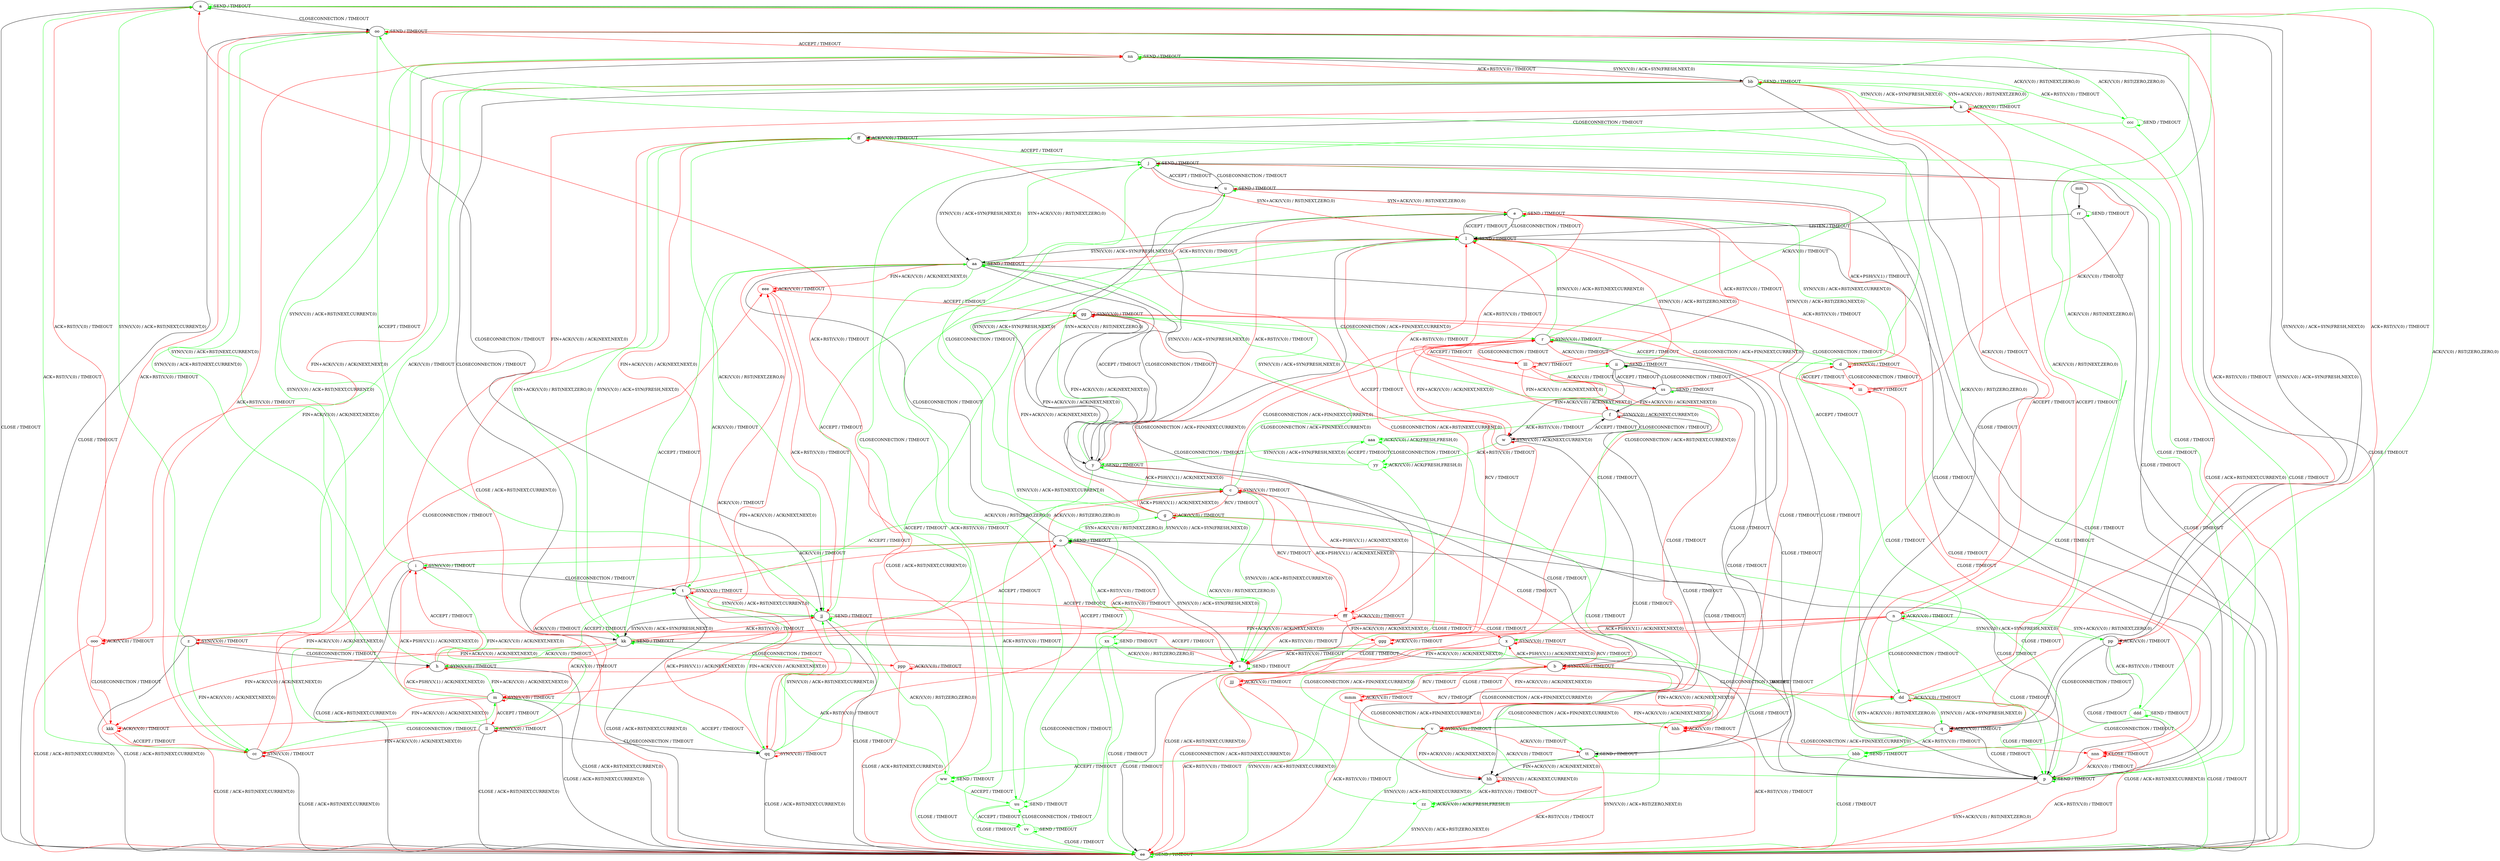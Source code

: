 digraph "" {
	graph ["Incoming time"=1119.9635665416718,
		"Outgoing time"=337.6890637874603,
		Output="{'States': 68, 'Transitions': 1023, 'Filename': '../results/tcp/TCP_Linux_Server-TCP_FreeBSD_Server-cvc4-2.dot'}",
		Reference="{'States': 58, 'Transitions': 685, 'Filename': '../subjects/tcp/TCP_Linux_Server.dot'}",
		Solver=cvc4,
		Updated="{'States': 56, 'Transitions': 716, 'Filename': '../subjects/tcp/TCP_FreeBSD_Server.dot'}",
		"f-measure"=0.5396145610278372,
		precision=0.5279329608938548,
		recall=0.5518248175182482
	];
	a -> a [key=0,
	color=green,
	label="SEND / TIMEOUT"];
a -> ee [key=0,
label="CLOSE / TIMEOUT"];
a -> oo [key=0,
label="CLOSECONNECTION / TIMEOUT"];
a -> pp [key=0,
label="SYN(V,V,0) / ACK+SYN(FRESH,NEXT,0)"];
b -> b [key=0,
color=red,
label="SYN(V,V,0) / TIMEOUT"];
b -> v [key=0,
color=red,
label="CLOSECONNECTION / ACK+FIN(NEXT,CURRENT,0)"];
b -> x [key=0,
color=red,
label="ACK+PSH(V,V,1) / ACK(NEXT,NEXT,0)"];
b -> ee [key=0,
color=green,
label="SYN(V,V,0) / ACK+RST(NEXT,CURRENT,0)"];
b -> tt [key=0,
color=green,
label="CLOSECONNECTION / ACK+FIN(NEXT,CURRENT,0)"];
hhh [color=red];
b -> hhh [key=0,
color=red,
label="FIN+ACK(V,V,0) / ACK(NEXT,NEXT,0)"];
mmm [color=red];
b -> mmm [key=0,
color=red,
label="RCV / TIMEOUT"];
c -> b [key=0,
label="CLOSE / TIMEOUT"];
c -> c [key=0,
color=red,
label="SYN(V,V,0) / TIMEOUT"];
c -> g [key=0,
color=red,
label="RCV / TIMEOUT"];
c -> r [key=0,
color=red,
label="CLOSECONNECTION / ACK+FIN(NEXT,CURRENT,0)"];
c -> s [key=0,
color=green,
label="SYN(V,V,0) / ACK+RST(NEXT,CURRENT,0)"];
c -> gg [key=0,
label="FIN+ACK(V,V,0) / ACK(NEXT,NEXT,0)"];
c -> ii [key=0,
color=green,
label="CLOSECONNECTION / ACK+FIN(NEXT,CURRENT,0)"];
fff [color=red];
c -> fff [key=0,
color=red,
label="ACK+PSH(V,V,1) / ACK(NEXT,NEXT,0)"];
d -> d [key=0,
color=red,
label="SYN(V,V,0) / TIMEOUT"];
d -> e [key=0,
color=green,
label="SYN(V,V,0) / ACK+RST(NEXT,CURRENT,0)"];
d -> r [key=0,
color=green,
label="CLOSECONNECTION / TIMEOUT"];
d -> u [key=0,
color=red,
label="ACK+PSH(V,V,1) / TIMEOUT"];
d -> v [key=0,
color=green,
label="CLOSE / TIMEOUT"];
iii [color=red];
d -> iii [key=0,
color=red,
label="CLOSECONNECTION / TIMEOUT"];
nnn [color=red];
d -> nnn [key=0,
color=red,
label="CLOSE / TIMEOUT"];
e -> e [key=0,
color=green,
label="SEND / TIMEOUT"];
e -> l [key=0,
label="CLOSECONNECTION / TIMEOUT"];
e -> y [key=0,
label="SYN(V,V,0) / ACK+SYN(FRESH,NEXT,0)"];
e -> ee [key=0,
label="CLOSE / TIMEOUT"];
f -> e [key=0,
color=red,
label="ACK+RST(V,V,0) / TIMEOUT"];
f -> f [key=0,
color=red,
label="SYN(V,V,0) / ACK(NEXT,CURRENT,0)"];
f -> w [key=0,
label="CLOSECONNECTION / TIMEOUT"];
f -> hh [key=0,
label="CLOSE / TIMEOUT"];
aaa [color=green];
f -> aaa [key=0,
color=green,
label="ACK+RST(V,V,0) / TIMEOUT"];
g -> b [key=0,
color=red,
label="CLOSE / TIMEOUT"];
g -> c [key=0,
color=red,
label="ACK+PSH(V,V,1) / ACK(NEXT,NEXT,0)"];
g -> g [key=0,
color=red,
label="ACK(V,V,0) / TIMEOUT"];
g -> j [key=0,
color=green,
label="CLOSECONNECTION / TIMEOUT"];
g -> o [key=0,
color=green,
label="SYN(V,V,0) / ACK+SYN(FRESH,NEXT,0)"];
g -> p [key=0,
color=green,
label="CLOSE / TIMEOUT"];
g -> r [key=0,
color=red,
label="CLOSECONNECTION / ACK+FIN(NEXT,CURRENT,0)"];
g -> s [key=0,
color=green,
label="ACK(V,V,0) / RST(NEXT,ZERO,0)"];
g -> gg [key=0,
color=red,
label="FIN+ACK(V,V,0) / ACK(NEXT,NEXT,0)"];
h -> h [key=0,
color=red,
label="SYN(V,V,0) / TIMEOUT"];
h -> i [key=0,
color=red,
label="ACCEPT / TIMEOUT"];
h -> m [key=0,
color=green,
label="FIN+ACK(V,V,0) / ACK(NEXT,NEXT,0)"];
h -> t [key=0,
color=green,
label="ACCEPT / TIMEOUT"];
h -> dd [key=0,
color=red,
label="FIN+ACK(V,V,0) / ACK(NEXT,NEXT,0)"];
h -> ee [key=0,
label="CLOSE / ACK+RST(NEXT,CURRENT,0)"];
h -> oo [key=0,
color=green,
label="SYN(V,V,0) / ACK+RST(NEXT,CURRENT,0)"];
i -> i [key=0,
color=red,
label="SYN(V,V,0) / TIMEOUT"];
i -> k [key=0,
color=red,
label="FIN+ACK(V,V,0) / ACK(NEXT,NEXT,0)"];
i -> t [key=0,
label="CLOSECONNECTION / TIMEOUT"];
i -> ee [key=0,
label="CLOSE / ACK+RST(NEXT,CURRENT,0)"];
i -> ll [key=0,
color=green,
label="FIN+ACK(V,V,0) / ACK(NEXT,NEXT,0)"];
i -> nn [key=0,
color=green,
label="SYN(V,V,0) / ACK+RST(NEXT,CURRENT,0)"];
j -> j [key=0,
color=green,
label="SEND / TIMEOUT"];
j -> l [key=0,
color=red,
label="SYN+ACK(V,V,0) / RST(NEXT,ZERO,0)"];
j -> p [key=0,
label="CLOSE / TIMEOUT"];
j -> u [key=0,
label="ACCEPT / TIMEOUT"];
j -> aa [key=0,
label="SYN(V,V,0) / ACK+SYN(FRESH,NEXT,0)"];
k -> k [key=0,
color=red,
label="ACK(V,V,0) / TIMEOUT"];
k -> p [key=0,
color=green,
label="CLOSE / TIMEOUT"];
k -> bb [key=0,
color=green,
label="SYN(V,V,0) / ACK+SYN(FRESH,NEXT,0)"];
k -> ee [key=0,
color=red,
label="CLOSE / ACK+RST(NEXT,CURRENT,0)"];
k -> ff [key=0,
label="CLOSECONNECTION / TIMEOUT"];
k -> nn [key=0,
color=green,
label="ACK(V,V,0) / RST(NEXT,ZERO,0)"];
l -> e [key=0,
label="ACCEPT / TIMEOUT"];
l -> l [key=0,
color=green,
label="SEND / TIMEOUT"];
l -> aa [key=0,
label="SYN(V,V,0) / ACK+SYN(FRESH,NEXT,0)"];
l -> ee [key=0,
label="CLOSE / TIMEOUT"];
m -> h [key=0,
color=red,
label="ACK+PSH(V,V,1) / ACK(NEXT,NEXT,0)"];
m -> m [key=0,
color=red,
label="SYN(V,V,0) / TIMEOUT"];
m -> ee [key=0,
label="CLOSE / ACK+RST(NEXT,CURRENT,0)"];
m -> ll [key=0,
color=red,
label="ACCEPT / TIMEOUT"];
m -> oo [key=0,
color=green,
label="SYN(V,V,0) / ACK+RST(NEXT,CURRENT,0)"];
m -> qq [key=0,
color=green,
label="ACCEPT / TIMEOUT"];
kkk [color=red];
m -> kkk [key=0,
color=red,
label="FIN+ACK(V,V,0) / ACK(NEXT,NEXT,0)"];
n -> a [key=0,
color=green,
label="ACK(V,V,0) / RST(NEXT,ZERO,0)"];
n -> m [key=0,
color=red,
label="CLOSECONNECTION / TIMEOUT"];
n -> n [key=0,
color=red,
label="ACK(V,V,0) / TIMEOUT"];
n -> p [key=0,
color=green,
label="CLOSE / TIMEOUT"];
n -> z [key=0,
color=red,
label="ACK+PSH(V,V,1) / ACK(NEXT,NEXT,0)"];
n -> dd [key=0,
color=green,
label="CLOSECONNECTION / TIMEOUT"];
n -> ee [key=0,
color=red,
label="CLOSE / ACK+RST(NEXT,CURRENT,0)"];
n -> pp [key=0,
color=green,
label="SYN(V,V,0) / ACK+SYN(FRESH,NEXT,0)"];
ooo [color=red];
n -> ooo [key=0,
color=red,
label="FIN+ACK(V,V,0) / ACK(NEXT,NEXT,0)"];
o -> g [key=0,
color=green,
label="SYN+ACK(V,V,0) / RST(NEXT,ZERO,0)"];
o -> i [key=0,
color=green,
label="ACK(V,V,0) / TIMEOUT"];
o -> o [key=0,
color=green,
label="SEND / TIMEOUT"];
o -> p [key=0,
label="CLOSE / TIMEOUT"];
o -> s [key=0,
color=red,
label="ACK+RST(V,V,0) / TIMEOUT"];
o -> aa [key=0,
label="CLOSECONNECTION / TIMEOUT"];
o -> cc [key=0,
color=red,
label="FIN+ACK(V,V,0) / ACK(NEXT,NEXT,0)"];
o -> ll [key=0,
color=red,
label="ACK(V,V,0) / TIMEOUT"];
xx [color=green];
o -> xx [key=0,
color=green,
label="ACK+RST(V,V,0) / TIMEOUT"];
p -> p [key=0,
color=green,
label="SEND / TIMEOUT"];
p -> ee [key=0,
color=red,
label="SYN+ACK(V,V,0) / RST(NEXT,ZERO,0)"];
q -> p [key=0,
label="CLOSE / TIMEOUT"];
q -> q [key=0,
color=red,
label="ACK(V,V,0) / TIMEOUT"];
q -> bb [key=0,
color=red,
label="ACCEPT / TIMEOUT"];
q -> dd [key=0,
color=green,
label="SYN+ACK(V,V,0) / RST(NEXT,ZERO,0)"];
q -> kk [key=0,
color=green,
label="ACCEPT / TIMEOUT"];
q -> oo [key=0,
color=red,
label="ACK+RST(V,V,0) / TIMEOUT"];
bbb [color=green];
q -> bbb [key=0,
color=green,
label="ACK+RST(V,V,0) / TIMEOUT"];
r -> d [key=0,
color=green,
label="ACCEPT / TIMEOUT"];
r -> j [key=0,
color=green,
label="ACK(V,V,0) / TIMEOUT"];
r -> l [key=0,
color=green,
label="SYN(V,V,0) / ACK+RST(NEXT,CURRENT,0)"];
r -> r [key=0,
color=red,
label="SYN(V,V,0) / TIMEOUT"];
r -> v [key=0,
label="CLOSE / TIMEOUT"];
r -> w [key=0,
color=red,
label="FIN+ACK(V,V,0) / ACK(NEXT,NEXT,0)"];
r -> ii [key=0,
color=red,
label="ACK(V,V,0) / TIMEOUT"];
lll [color=red];
r -> lll [key=0,
color=red,
label="ACCEPT / TIMEOUT"];
s -> l [key=0,
label="CLOSECONNECTION / TIMEOUT"];
s -> o [key=0,
label="SYN(V,V,0) / ACK+SYN(FRESH,NEXT,0)"];
s -> s [key=0,
color=green,
label="SEND / TIMEOUT"];
s -> ee [key=0,
label="CLOSE / TIMEOUT"];
t -> c [key=0,
color=green,
label="ACCEPT / TIMEOUT"];
t -> t [key=0,
color=red,
label="SYN(V,V,0) / TIMEOUT"];
t -> ee [key=0,
label="CLOSE / ACK+RST(NEXT,CURRENT,0)"];
t -> ff [key=0,
color=red,
label="FIN+ACK(V,V,0) / ACK(NEXT,NEXT,0)"];
t -> jj [key=0,
color=green,
label="SYN(V,V,0) / ACK+RST(NEXT,CURRENT,0)"];
t -> qq [key=0,
color=green,
label="FIN+ACK(V,V,0) / ACK(NEXT,NEXT,0)"];
t -> fff [key=0,
color=red,
label="ACCEPT / TIMEOUT"];
u -> e [key=0,
color=red,
label="SYN+ACK(V,V,0) / RST(NEXT,ZERO,0)"];
u -> j [key=0,
label="CLOSECONNECTION / TIMEOUT"];
u -> p [key=0,
label="CLOSE / TIMEOUT"];
u -> u [key=0,
color=green,
label="SEND / TIMEOUT"];
u -> y [key=0,
label="SYN(V,V,0) / ACK+SYN(FRESH,NEXT,0)"];
v -> p [key=0,
color=green,
label="ACK(V,V,0) / TIMEOUT"];
v -> v [key=0,
color=red,
label="SYN(V,V,0) / TIMEOUT"];
v -> ee [key=0,
color=green,
label="SYN(V,V,0) / ACK+RST(NEXT,CURRENT,0)"];
v -> hh [key=0,
color=red,
label="FIN+ACK(V,V,0) / ACK(NEXT,NEXT,0)"];
v -> tt [key=0,
color=red,
label="ACK(V,V,0) / TIMEOUT"];
w -> f [key=0,
label="ACCEPT / TIMEOUT"];
w -> l [key=0,
color=red,
label="ACK+RST(V,V,0) / TIMEOUT"];
w -> w [key=0,
color=red,
label="SYN(V,V,0) / ACK(NEXT,CURRENT,0)"];
w -> hh [key=0,
label="CLOSE / TIMEOUT"];
yy [color=green];
w -> yy [key=0,
color=green,
label="ACK+RST(V,V,0) / TIMEOUT"];
x -> b [key=0,
color=red,
label="RCV / TIMEOUT"];
x -> v [key=0,
color=green,
label="CLOSECONNECTION / ACK+FIN(NEXT,CURRENT,0)"];
x -> x [key=0,
color=red,
label="SYN(V,V,0) / TIMEOUT"];
x -> ee [key=0,
color=red,
label="CLOSECONNECTION / ACK+RST(NEXT,CURRENT,0)"];
jjj [color=red];
x -> jjj [key=0,
color=red,
label="FIN+ACK(V,V,0) / ACK(NEXT,NEXT,0)"];
y -> c [key=0,
color=green,
label="ACK+PSH(V,V,1) / ACK(NEXT,NEXT,0)"];
y -> e [key=0,
color=red,
label="ACK+RST(V,V,0) / TIMEOUT"];
y -> p [key=0,
label="CLOSE / TIMEOUT"];
y -> u [key=0,
color=green,
label="SYN+ACK(V,V,0) / RST(NEXT,ZERO,0)"];
y -> y [key=0,
color=green,
label="SEND / TIMEOUT"];
y -> aa [key=0,
label="CLOSECONNECTION / TIMEOUT"];
y -> gg [key=0,
label="FIN+ACK(V,V,0) / ACK(NEXT,NEXT,0)"];
vv [color=green];
y -> vv [key=0,
color=green,
label="ACK+RST(V,V,0) / TIMEOUT"];
y -> fff [key=0,
color=red,
label="ACK+PSH(V,V,1) / ACK(NEXT,NEXT,0)"];
z -> a [key=0,
color=green,
label="SYN(V,V,0) / ACK+RST(NEXT,CURRENT,0)"];
z -> h [key=0,
label="CLOSECONNECTION / TIMEOUT"];
z -> z [key=0,
color=red,
label="SYN(V,V,0) / TIMEOUT"];
z -> cc [key=0,
color=green,
label="FIN+ACK(V,V,0) / ACK(NEXT,NEXT,0)"];
z -> ee [key=0,
label="CLOSE / ACK+RST(NEXT,CURRENT,0)"];
ppp [color=red];
z -> ppp [key=0,
color=red,
label="FIN+ACK(V,V,0) / ACK(NEXT,NEXT,0)"];
aa -> j [key=0,
color=green,
label="SYN+ACK(V,V,0) / RST(NEXT,ZERO,0)"];
aa -> l [key=0,
color=red,
label="ACK+RST(V,V,0) / TIMEOUT"];
aa -> p [key=0,
label="CLOSE / TIMEOUT"];
aa -> t [key=0,
color=green,
label="ACK(V,V,0) / TIMEOUT"];
aa -> y [key=0,
label="ACCEPT / TIMEOUT"];
aa -> aa [key=0,
color=green,
label="SEND / TIMEOUT"];
aa -> qq [key=0,
color=red,
label="ACK(V,V,0) / TIMEOUT"];
uu [color=green];
aa -> uu [key=0,
color=green,
label="ACK+RST(V,V,0) / TIMEOUT"];
eee [color=red];
aa -> eee [key=0,
color=red,
label="FIN+ACK(V,V,0) / ACK(NEXT,NEXT,0)"];
bb -> k [key=0,
color=green,
label="SYN+ACK(V,V,0) / RST(NEXT,ZERO,0)"];
bb -> n [key=0,
color=red,
label="ACK(V,V,0) / TIMEOUT"];
bb -> p [key=0,
label="CLOSE / TIMEOUT"];
bb -> z [key=0,
color=green,
label="ACK(V,V,0) / TIMEOUT"];
bb -> bb [key=0,
color=green,
label="SEND / TIMEOUT"];
bb -> cc [key=0,
color=green,
label="FIN+ACK(V,V,0) / ACK(NEXT,NEXT,0)"];
bb -> kk [key=0,
label="CLOSECONNECTION / TIMEOUT"];
bb -> nn [key=0,
color=red,
label="ACK+RST(V,V,0) / TIMEOUT"];
ccc [color=green];
bb -> ccc [key=0,
color=green,
label="ACK+RST(V,V,0) / TIMEOUT"];
bb -> ooo [key=0,
color=red,
label="FIN+ACK(V,V,0) / ACK(NEXT,NEXT,0)"];
cc -> a [key=0,
color=green,
label="ACK+RST(V,V,0) / TIMEOUT"];
cc -> m [key=0,
color=green,
label="CLOSECONNECTION / TIMEOUT"];
cc -> cc [key=0,
color=red,
label="SYN(V,V,0) / TIMEOUT"];
cc -> ee [key=0,
label="CLOSE / ACK+RST(NEXT,CURRENT,0)"];
cc -> nn [key=0,
color=red,
label="ACK+RST(V,V,0) / TIMEOUT"];
cc -> eee [key=0,
color=red,
label="CLOSECONNECTION / TIMEOUT"];
dd -> k [key=0,
color=red,
label="ACCEPT / TIMEOUT"];
dd -> p [key=0,
color=green,
label="CLOSE / TIMEOUT"];
dd -> q [key=0,
color=green,
label="SYN(V,V,0) / ACK+SYN(FRESH,NEXT,0)"];
dd -> dd [key=0,
color=red,
label="ACK(V,V,0) / TIMEOUT"];
dd -> ee [key=0,
color=red,
label="CLOSE / ACK+RST(NEXT,CURRENT,0)"];
dd -> ff [key=0,
color=green,
label="ACCEPT / TIMEOUT"];
dd -> oo [key=0,
color=green,
label="ACK(V,V,0) / RST(NEXT,ZERO,0)"];
ee -> ee [key=0,
color=green,
label="SEND / TIMEOUT"];
ff -> j [key=0,
color=green,
label="ACCEPT / TIMEOUT"];
ff -> p [key=0,
color=green,
label="CLOSE / TIMEOUT"];
ff -> ee [key=0,
color=red,
label="CLOSE / ACK+RST(NEXT,CURRENT,0)"];
ff -> ff [key=0,
color=red,
label="ACK(V,V,0) / TIMEOUT"];
ff -> jj [key=0,
color=green,
label="ACK(V,V,0) / RST(NEXT,ZERO,0)"];
ff -> kk [key=0,
color=green,
label="SYN(V,V,0) / ACK+SYN(FRESH,NEXT,0)"];
ggg [color=red];
ff -> ggg [key=0,
color=red,
label="ACCEPT / TIMEOUT"];
gg -> r [key=0,
color=green,
label="CLOSECONNECTION / ACK+FIN(NEXT,CURRENT,0)"];
gg -> s [key=0,
color=green,
label="SYN(V,V,0) / ACK+RST(NEXT,CURRENT,0)"];
gg -> x [key=0,
color=green,
label="CLOSE / TIMEOUT"];
gg -> gg [key=0,
color=red,
label="SYN(V,V,0) / TIMEOUT"];
gg -> hhh [key=0,
color=red,
label="CLOSE / TIMEOUT"];
gg -> iii [key=0,
color=red,
label="CLOSECONNECTION / ACK+FIN(NEXT,CURRENT,0)"];
hh -> ee [key=0,
color=red,
label="ACK+RST(V,V,0) / TIMEOUT"];
hh -> hh [key=0,
color=red,
label="SYN(V,V,0) / ACK(NEXT,CURRENT,0)"];
zz [color=green];
hh -> zz [key=0,
color=green,
label="ACK+RST(V,V,0) / TIMEOUT"];
ii -> l [key=0,
color=red,
label="SYN(V,V,0) / ACK+RST(ZERO,NEXT,0)"];
ii -> w [key=0,
label="FIN+ACK(V,V,0) / ACK(NEXT,NEXT,0)"];
ii -> ii [key=0,
color=green,
label="SEND / TIMEOUT"];
ii -> ss [key=0,
label="ACCEPT / TIMEOUT"];
ii -> tt [key=0,
label="CLOSE / TIMEOUT"];
jj -> l [key=0,
color=green,
label="ACCEPT / TIMEOUT"];
jj -> s [key=0,
color=red,
label="ACCEPT / TIMEOUT"];
jj -> ee [key=0,
label="CLOSE / TIMEOUT"];
jj -> jj [key=0,
color=green,
label="SEND / TIMEOUT"];
jj -> kk [key=0,
label="SYN(V,V,0) / ACK+SYN(FRESH,NEXT,0)"];
kk -> h [key=0,
color=green,
label="ACK(V,V,0) / TIMEOUT"];
kk -> m [key=0,
color=red,
label="ACK(V,V,0) / TIMEOUT"];
kk -> o [key=0,
color=red,
label="ACCEPT / TIMEOUT"];
kk -> p [key=0,
label="CLOSE / TIMEOUT"];
kk -> aa [key=0,
color=green,
label="ACCEPT / TIMEOUT"];
kk -> ff [key=0,
color=green,
label="SYN+ACK(V,V,0) / RST(NEXT,ZERO,0)"];
kk -> jj [key=0,
color=red,
label="ACK+RST(V,V,0) / TIMEOUT"];
kk -> kk [key=0,
color=green,
label="SEND / TIMEOUT"];
ww [color=green];
kk -> ww [key=0,
color=green,
label="ACK+RST(V,V,0) / TIMEOUT"];
kk -> kkk [key=0,
color=red,
label="FIN+ACK(V,V,0) / ACK(NEXT,NEXT,0)"];
ll -> i [key=0,
color=red,
label="ACK+PSH(V,V,1) / ACK(NEXT,NEXT,0)"];
ll -> cc [key=0,
color=red,
label="FIN+ACK(V,V,0) / ACK(NEXT,NEXT,0)"];
ll -> ee [key=0,
label="CLOSE / ACK+RST(NEXT,CURRENT,0)"];
ll -> ll [key=0,
color=red,
label="SYN(V,V,0) / TIMEOUT"];
ll -> nn [key=0,
color=green,
label="SYN(V,V,0) / ACK+RST(NEXT,CURRENT,0)"];
ll -> qq [key=0,
label="CLOSECONNECTION / TIMEOUT"];
mm -> rr [key=0];
nn -> bb [key=0,
label="SYN(V,V,0) / ACK+SYN(FRESH,NEXT,0)"];
nn -> ee [key=0,
label="CLOSE / TIMEOUT"];
nn -> jj [key=0,
label="CLOSECONNECTION / TIMEOUT"];
nn -> nn [key=0,
color=green,
label="SEND / TIMEOUT"];
oo -> q [key=0,
label="SYN(V,V,0) / ACK+SYN(FRESH,NEXT,0)"];
oo -> ee [key=0,
label="CLOSE / TIMEOUT"];
oo -> jj [key=0,
color=green,
label="ACCEPT / TIMEOUT"];
oo -> nn [key=0,
color=red,
label="ACCEPT / TIMEOUT"];
oo -> oo [key=0,
color=green,
label="SEND / TIMEOUT"];
pp -> a [key=0,
color=red,
label="ACK+RST(V,V,0) / TIMEOUT"];
pp -> n [key=0,
color=green,
label="SYN+ACK(V,V,0) / RST(NEXT,ZERO,0)"];
pp -> p [key=0,
label="CLOSE / TIMEOUT"];
pp -> q [key=0,
label="CLOSECONNECTION / TIMEOUT"];
pp -> pp [key=0,
color=red,
label="ACK(V,V,0) / TIMEOUT"];
ddd [color=green];
pp -> ddd [key=0,
color=green,
label="ACK+RST(V,V,0) / TIMEOUT"];
qq -> c [key=0,
color=red,
label="ACCEPT / TIMEOUT"];
qq -> t [key=0,
color=red,
label="ACK+PSH(V,V,1) / ACK(NEXT,NEXT,0)"];
qq -> ee [key=0,
label="CLOSE / ACK+RST(NEXT,CURRENT,0)"];
qq -> gg [key=0,
color=green,
label="ACCEPT / TIMEOUT"];
qq -> jj [key=0,
color=green,
label="SYN(V,V,0) / ACK+RST(NEXT,CURRENT,0)"];
qq -> qq [key=0,
color=red,
label="SYN(V,V,0) / TIMEOUT"];
qq -> eee [key=0,
color=red,
label="FIN+ACK(V,V,0) / ACK(NEXT,NEXT,0)"];
rr -> l [key=0,
label="LISTEN / TIMEOUT"];
rr -> ee [key=0,
label="CLOSE / TIMEOUT"];
rr -> rr [key=0,
color=green,
label="SEND / TIMEOUT"];
ss -> e [key=0,
color=red,
label="SYN(V,V,0) / ACK+RST(ZERO,NEXT,0)"];
ss -> f [key=0,
label="FIN+ACK(V,V,0) / ACK(NEXT,NEXT,0)"];
ss -> ii [key=0,
label="CLOSECONNECTION / TIMEOUT"];
ss -> ss [key=0,
color=green,
label="SEND / TIMEOUT"];
ss -> tt [key=0,
label="CLOSE / TIMEOUT"];
tt -> ee [key=0,
color=red,
label="SYN(V,V,0) / ACK+RST(ZERO,NEXT,0)"];
tt -> hh [key=0,
label="FIN+ACK(V,V,0) / ACK(NEXT,NEXT,0)"];
tt -> tt [key=0,
color=green,
label="SEND / TIMEOUT"];
uu -> l [key=0,
color=green,
label="ACK(V,V,0) / RST(ZERO,ZERO,0)"];
uu -> ee [key=0,
color=green,
label="CLOSE / TIMEOUT"];
uu -> uu [key=0,
color=green,
label="SEND / TIMEOUT"];
uu -> vv [key=0,
color=green,
label="ACCEPT / TIMEOUT"];
vv -> e [key=0,
color=green,
label="ACK(V,V,0) / RST(ZERO,ZERO,0)"];
vv -> ee [key=0,
color=green,
label="CLOSE / TIMEOUT"];
vv -> uu [key=0,
color=green,
label="CLOSECONNECTION / TIMEOUT"];
vv -> vv [key=0,
color=green,
label="SEND / TIMEOUT"];
ww -> ee [key=0,
color=green,
label="CLOSE / TIMEOUT"];
ww -> jj [key=0,
color=green,
label="ACK(V,V,0) / RST(ZERO,ZERO,0)"];
ww -> uu [key=0,
color=green,
label="ACCEPT / TIMEOUT"];
ww -> ww [key=0,
color=green,
label="SEND / TIMEOUT"];
xx -> s [key=0,
color=green,
label="ACK(V,V,0) / RST(ZERO,ZERO,0)"];
xx -> ee [key=0,
color=green,
label="CLOSE / TIMEOUT"];
xx -> uu [key=0,
color=green,
label="CLOSECONNECTION / TIMEOUT"];
xx -> xx [key=0,
color=green,
label="SEND / TIMEOUT"];
yy -> aa [key=0,
color=green,
label="SYN(V,V,0) / ACK+SYN(FRESH,NEXT,0)"];
yy -> yy [key=0,
color=green,
label="ACK(V,V,0) / ACK(FRESH,FRESH,0)"];
yy -> zz [key=0,
color=green,
label="CLOSE / TIMEOUT"];
yy -> aaa [key=0,
color=green,
label="ACCEPT / TIMEOUT"];
zz -> ee [key=0,
color=green,
label="SYN(V,V,0) / ACK+RST(ZERO,NEXT,0)"];
zz -> zz [key=0,
color=green,
label="ACK(V,V,0) / ACK(FRESH,FRESH,0)"];
aaa -> y [key=0,
color=green,
label="SYN(V,V,0) / ACK+SYN(FRESH,NEXT,0)"];
aaa -> yy [key=0,
color=green,
label="CLOSECONNECTION / TIMEOUT"];
aaa -> zz [key=0,
color=green,
label="CLOSE / TIMEOUT"];
aaa -> aaa [key=0,
color=green,
label="ACK(V,V,0) / ACK(FRESH,FRESH,0)"];
bbb -> ee [key=0,
color=green,
label="CLOSE / TIMEOUT"];
bbb -> oo [key=0,
color=green,
label="ACK(V,V,0) / RST(ZERO,ZERO,0)"];
bbb -> ww [key=0,
color=green,
label="ACCEPT / TIMEOUT"];
bbb -> bbb [key=0,
color=green,
label="SEND / TIMEOUT"];
ccc -> ee [key=0,
color=green,
label="CLOSE / TIMEOUT"];
ccc -> nn [key=0,
color=green,
label="ACK(V,V,0) / RST(ZERO,ZERO,0)"];
ccc -> ww [key=0,
color=green,
label="CLOSECONNECTION / TIMEOUT"];
ccc -> ccc [key=0,
color=green,
label="SEND / TIMEOUT"];
ddd -> a [key=0,
color=green,
label="ACK(V,V,0) / RST(ZERO,ZERO,0)"];
ddd -> ee [key=0,
color=green,
label="CLOSE / TIMEOUT"];
ddd -> bbb [key=0,
color=green,
label="CLOSECONNECTION / TIMEOUT"];
ddd -> ddd [key=0,
color=green,
label="SEND / TIMEOUT"];
eee -> ee [key=0,
color=red,
label="CLOSE / ACK+RST(NEXT,CURRENT,0)"];
eee -> gg [key=0,
color=red,
label="ACCEPT / TIMEOUT"];
eee -> jj [key=0,
color=red,
label="ACK+RST(V,V,0) / TIMEOUT"];
eee -> eee [key=0,
color=red,
label="ACK(V,V,0) / TIMEOUT"];
fff -> c [key=0,
color=red,
label="RCV / TIMEOUT"];
fff -> l [key=0,
color=red,
label="CLOSECONNECTION / ACK+RST(NEXT,CURRENT,0)"];
fff -> s [key=0,
color=red,
label="ACK+RST(V,V,0) / TIMEOUT"];
fff -> x [key=0,
color=red,
label="CLOSE / TIMEOUT"];
fff -> fff [key=0,
color=red,
label="ACK(V,V,0) / TIMEOUT"];
fff -> ggg [key=0,
color=red,
label="FIN+ACK(V,V,0) / ACK(NEXT,NEXT,0)"];
ggg -> l [key=0,
color=red,
label="CLOSECONNECTION / ACK+RST(NEXT,CURRENT,0)"];
ggg -> s [key=0,
color=red,
label="ACK+RST(V,V,0) / TIMEOUT"];
ggg -> gg [key=0,
color=red,
label="RCV / TIMEOUT"];
ggg -> ggg [key=0,
color=red,
label="ACK(V,V,0) / TIMEOUT"];
ggg -> jjj [key=0,
color=red,
label="CLOSE / TIMEOUT"];
hhh -> ee [key=0,
color=red,
label="ACK+RST(V,V,0) / TIMEOUT"];
hhh -> hhh [key=0,
color=red,
label="ACK(V,V,0) / TIMEOUT"];
hhh -> nnn [key=0,
color=red,
label="CLOSECONNECTION / ACK+FIN(NEXT,CURRENT,0)"];
iii -> d [key=0,
color=red,
label="ACCEPT / TIMEOUT"];
iii -> j [key=0,
color=red,
label="ACK(V,V,0) / TIMEOUT"];
iii -> l [key=0,
color=red,
label="ACK+RST(V,V,0) / TIMEOUT"];
iii -> iii [key=0,
color=red,
label="RCV / TIMEOUT"];
iii -> nnn [key=0,
color=red,
label="CLOSE / TIMEOUT"];
jjj -> ee [key=0,
color=red,
label="ACK+RST(V,V,0) / TIMEOUT"];
jjj -> hhh [key=0,
color=red,
label="RCV / TIMEOUT"];
jjj -> jjj [key=0,
color=red,
label="ACK(V,V,0) / TIMEOUT"];
kkk -> cc [key=0,
color=red,
label="ACCEPT / TIMEOUT"];
kkk -> ee [key=0,
color=red,
label="CLOSE / ACK+RST(NEXT,CURRENT,0)"];
kkk -> oo [key=0,
color=red,
label="ACK+RST(V,V,0) / TIMEOUT"];
kkk -> kkk [key=0,
color=red,
label="ACK(V,V,0) / TIMEOUT"];
lll -> e [key=0,
color=red,
label="ACK+RST(V,V,0) / TIMEOUT"];
lll -> f [key=0,
color=red,
label="FIN+ACK(V,V,0) / ACK(NEXT,NEXT,0)"];
lll -> r [key=0,
color=red,
label="CLOSECONNECTION / TIMEOUT"];
lll -> v [key=0,
color=red,
label="CLOSE / TIMEOUT"];
lll -> ss [key=0,
color=red,
label="ACK(V,V,0) / TIMEOUT"];
lll -> lll [key=0,
color=red,
label="RCV / TIMEOUT"];
mmm -> b [key=0,
color=red,
label="CLOSE / TIMEOUT"];
mmm -> v [key=0,
color=red,
label="CLOSECONNECTION / ACK+FIN(NEXT,CURRENT,0)"];
mmm -> ee [key=0,
color=red,
label="ACK+RST(V,V,0) / TIMEOUT"];
mmm -> hhh [key=0,
color=red,
label="FIN+ACK(V,V,0) / ACK(NEXT,NEXT,0)"];
mmm -> mmm [key=0,
color=red,
label="ACK(V,V,0) / TIMEOUT"];
nnn -> p [key=0,
color=red,
label="ACK(V,V,0) / TIMEOUT"];
nnn -> ee [key=0,
color=red,
label="ACK+RST(V,V,0) / TIMEOUT"];
nnn -> nnn [key=0,
color=red,
label="CLOSE / TIMEOUT"];
ooo -> a [key=0,
color=red,
label="ACK+RST(V,V,0) / TIMEOUT"];
ooo -> ee [key=0,
color=red,
label="CLOSE / ACK+RST(NEXT,CURRENT,0)"];
ooo -> kkk [key=0,
color=red,
label="CLOSECONNECTION / TIMEOUT"];
ooo -> ooo [key=0,
color=red,
label="ACK(V,V,0) / TIMEOUT"];
ppp -> a [key=0,
color=red,
label="ACK+RST(V,V,0) / TIMEOUT"];
ppp -> dd [key=0,
color=red,
label="CLOSECONNECTION / TIMEOUT"];
ppp -> ee [key=0,
color=red,
label="CLOSE / ACK+RST(NEXT,CURRENT,0)"];
ppp -> ppp [key=0,
color=red,
label="ACK(V,V,0) / TIMEOUT"];
}
